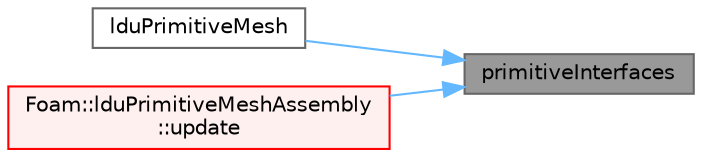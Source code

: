 digraph "primitiveInterfaces"
{
 // LATEX_PDF_SIZE
  bgcolor="transparent";
  edge [fontname=Helvetica,fontsize=10,labelfontname=Helvetica,labelfontsize=10];
  node [fontname=Helvetica,fontsize=10,shape=box,height=0.2,width=0.4];
  rankdir="RL";
  Node1 [id="Node000001",label="primitiveInterfaces",height=0.2,width=0.4,color="gray40", fillcolor="grey60", style="filled", fontcolor="black",tooltip=" "];
  Node1 -> Node2 [id="edge1_Node000001_Node000002",dir="back",color="steelblue1",style="solid",tooltip=" "];
  Node2 [id="Node000002",label="lduPrimitiveMesh",height=0.2,width=0.4,color="grey40", fillcolor="white", style="filled",URL="$classFoam_1_1lduPrimitiveMesh.html#abeaeec9b17f4b20892ee741f9bfcdbee",tooltip=" "];
  Node1 -> Node3 [id="edge2_Node000001_Node000003",dir="back",color="steelblue1",style="solid",tooltip=" "];
  Node3 [id="Node000003",label="Foam::lduPrimitiveMeshAssembly\l::update",height=0.2,width=0.4,color="red", fillcolor="#FFF0F0", style="filled",URL="$classFoam_1_1lduPrimitiveMeshAssembly.html#aeaa4f80c834d82c4dfa5ce1213948e70",tooltip=" "];
}
